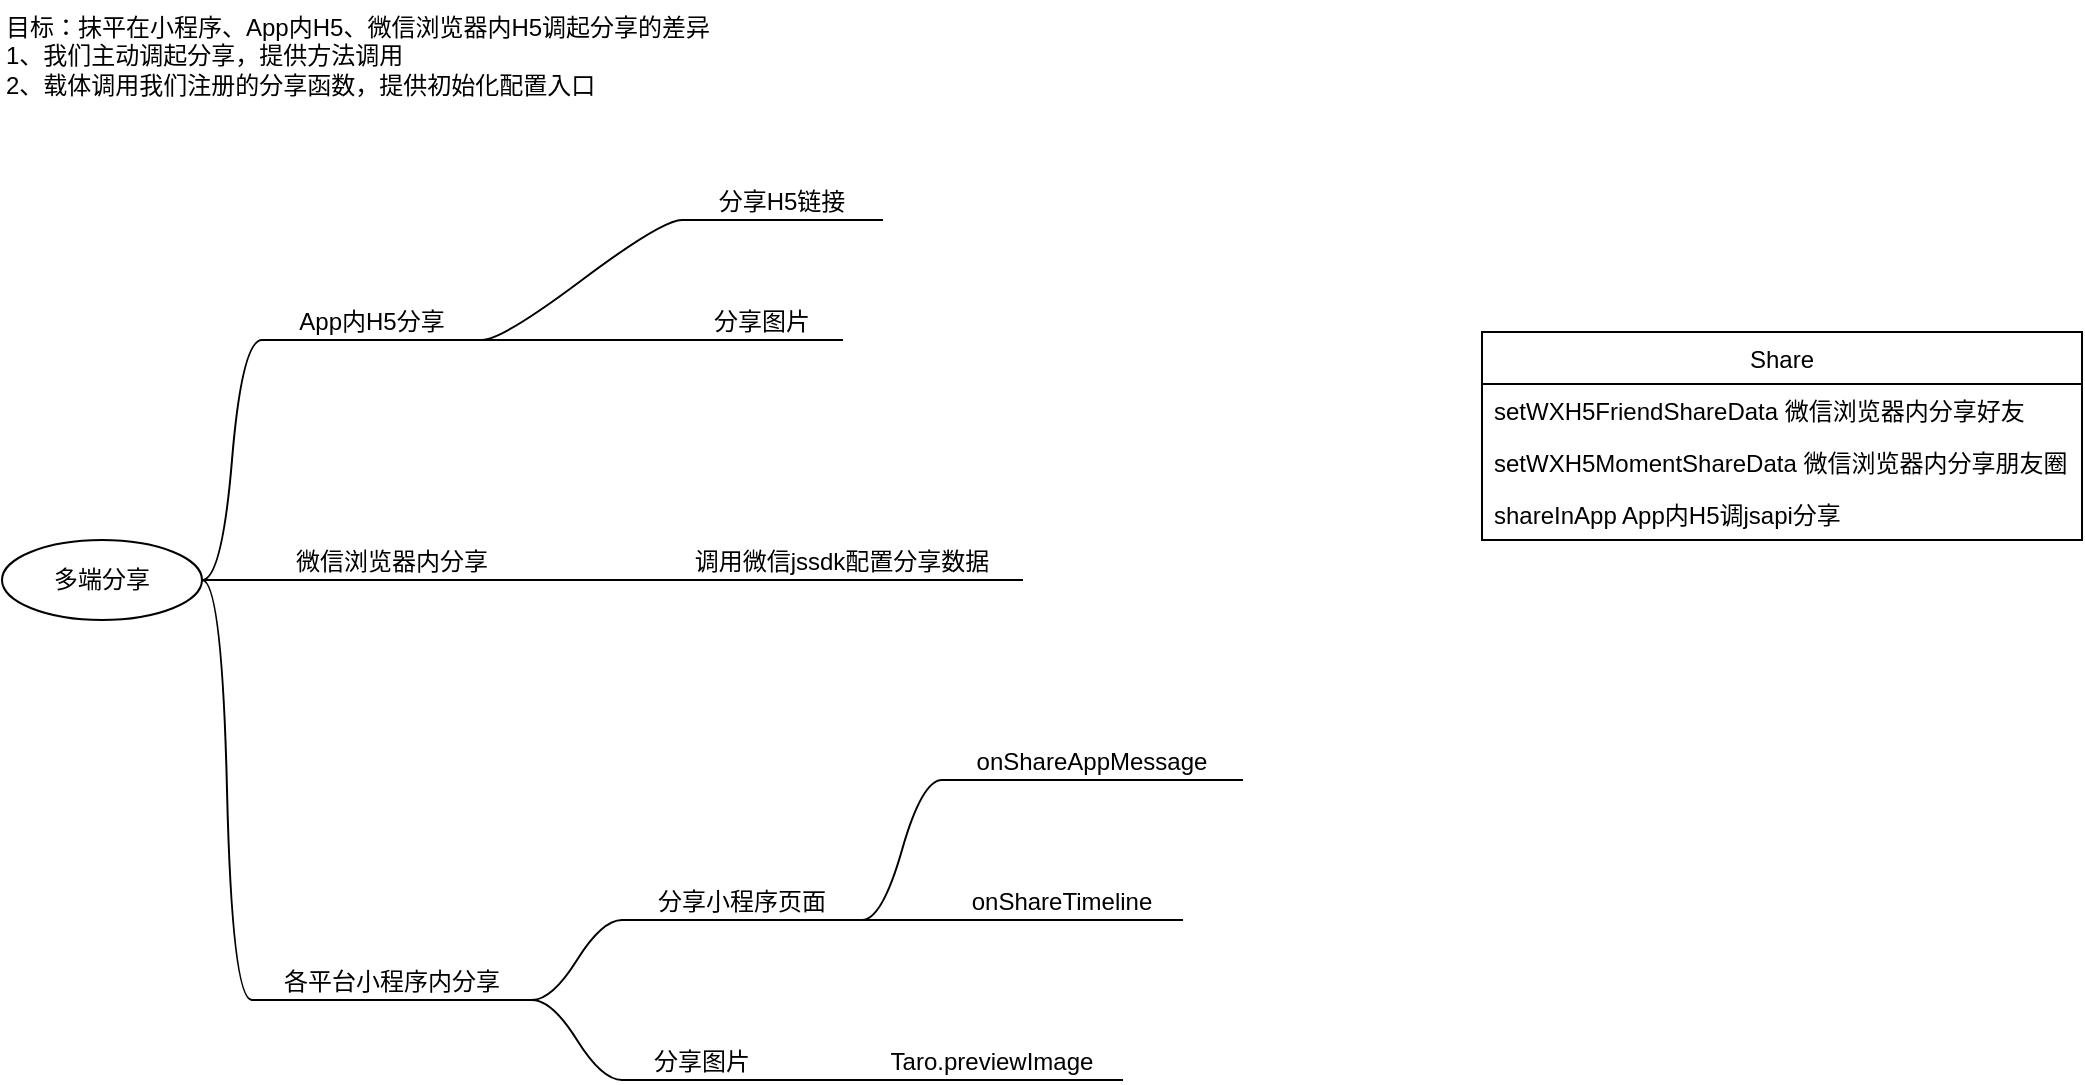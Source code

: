 <mxfile version="16.4.7" type="github">
  <diagram id="w1EfdIl-aYpWK7ivXVJ2" name="Page-1">
    <mxGraphModel dx="1292" dy="696" grid="1" gridSize="10" guides="1" tooltips="1" connect="1" arrows="1" fold="1" page="1" pageScale="1" pageWidth="1654" pageHeight="2336" math="0" shadow="0">
      <root>
        <mxCell id="0" />
        <mxCell id="1" parent="0" />
        <mxCell id="3PhhbraUgSF7zt4RWChl-1" value="多端分享" style="ellipse;whiteSpace=wrap;html=1;align=center;newEdgeStyle={&quot;edgeStyle&quot;:&quot;entityRelationEdgeStyle&quot;,&quot;startArrow&quot;:&quot;none&quot;,&quot;endArrow&quot;:&quot;none&quot;,&quot;segment&quot;:10,&quot;curved&quot;:1};treeFolding=1;treeMoving=1;strokeColor=#000000;" parent="1" vertex="1">
          <mxGeometry x="130" y="270" width="100" height="40" as="geometry" />
        </mxCell>
        <mxCell id="3PhhbraUgSF7zt4RWChl-15" value="App内H5分享" style="whiteSpace=wrap;html=1;shape=partialRectangle;top=0;left=0;bottom=1;right=0;points=[[0,1],[1,1]];fillColor=none;align=center;verticalAlign=bottom;routingCenterY=0.5;snapToPoint=1;recursiveResize=0;autosize=1;treeFolding=1;treeMoving=1;newEdgeStyle={&quot;edgeStyle&quot;:&quot;entityRelationEdgeStyle&quot;,&quot;startArrow&quot;:&quot;none&quot;,&quot;endArrow&quot;:&quot;none&quot;,&quot;segment&quot;:10,&quot;curved&quot;:1};strokeColor=#000000;" parent="1" vertex="1">
          <mxGeometry x="260" y="150" width="110" height="20" as="geometry" />
        </mxCell>
        <mxCell id="3PhhbraUgSF7zt4RWChl-16" value="" style="edgeStyle=entityRelationEdgeStyle;startArrow=none;endArrow=none;segment=10;curved=1;rounded=0;exitX=1;exitY=0.5;exitDx=0;exitDy=0;strokeColor=#000000;" parent="1" source="3PhhbraUgSF7zt4RWChl-1" target="3PhhbraUgSF7zt4RWChl-15" edge="1">
          <mxGeometry relative="1" as="geometry">
            <mxPoint x="260" y="280" as="sourcePoint" />
          </mxGeometry>
        </mxCell>
        <mxCell id="3PhhbraUgSF7zt4RWChl-19" value="各平台小程序内分享" style="whiteSpace=wrap;html=1;shape=partialRectangle;top=0;left=0;bottom=1;right=0;points=[[0,1],[1,1]];fillColor=none;align=center;verticalAlign=bottom;routingCenterY=0.5;snapToPoint=1;recursiveResize=0;autosize=1;treeFolding=1;treeMoving=1;newEdgeStyle={&quot;edgeStyle&quot;:&quot;entityRelationEdgeStyle&quot;,&quot;startArrow&quot;:&quot;none&quot;,&quot;endArrow&quot;:&quot;none&quot;,&quot;segment&quot;:10,&quot;curved&quot;:1};strokeColor=#000000;" parent="1" vertex="1">
          <mxGeometry x="255" y="480" width="140" height="20" as="geometry" />
        </mxCell>
        <mxCell id="3PhhbraUgSF7zt4RWChl-20" value="" style="edgeStyle=entityRelationEdgeStyle;startArrow=none;endArrow=none;segment=10;curved=1;rounded=0;strokeColor=#000000;" parent="1" target="3PhhbraUgSF7zt4RWChl-19" edge="1">
          <mxGeometry relative="1" as="geometry">
            <mxPoint x="230" y="290" as="sourcePoint" />
          </mxGeometry>
        </mxCell>
        <mxCell id="3PhhbraUgSF7zt4RWChl-22" value="" style="edgeStyle=entityRelationEdgeStyle;startArrow=none;endArrow=none;segment=10;curved=1;rounded=0;strokeColor=#000000;" parent="1" source="3PhhbraUgSF7zt4RWChl-15" target="3PhhbraUgSF7zt4RWChl-21" edge="1">
          <mxGeometry relative="1" as="geometry">
            <mxPoint x="420" y="230" as="sourcePoint" />
          </mxGeometry>
        </mxCell>
        <mxCell id="3PhhbraUgSF7zt4RWChl-21" value="分享H5链接" style="whiteSpace=wrap;html=1;shape=partialRectangle;top=0;left=0;bottom=1;right=0;points=[[0,1],[1,1]];fillColor=none;align=center;verticalAlign=bottom;routingCenterY=0.5;snapToPoint=1;recursiveResize=0;autosize=1;treeFolding=1;treeMoving=1;newEdgeStyle={&quot;edgeStyle&quot;:&quot;entityRelationEdgeStyle&quot;,&quot;startArrow&quot;:&quot;none&quot;,&quot;endArrow&quot;:&quot;none&quot;,&quot;segment&quot;:10,&quot;curved&quot;:1};strokeColor=#000000;" parent="1" vertex="1">
          <mxGeometry x="470" y="90" width="100" height="20" as="geometry" />
        </mxCell>
        <mxCell id="3PhhbraUgSF7zt4RWChl-23" value="分享图片" style="whiteSpace=wrap;html=1;shape=partialRectangle;top=0;left=0;bottom=1;right=0;points=[[0,1],[1,1]];fillColor=none;align=center;verticalAlign=bottom;routingCenterY=0.5;snapToPoint=1;recursiveResize=0;autosize=1;treeFolding=1;treeMoving=1;newEdgeStyle={&quot;edgeStyle&quot;:&quot;entityRelationEdgeStyle&quot;,&quot;startArrow&quot;:&quot;none&quot;,&quot;endArrow&quot;:&quot;none&quot;,&quot;segment&quot;:10,&quot;curved&quot;:1};strokeColor=#000000;" parent="1" vertex="1">
          <mxGeometry x="470" y="150" width="80" height="20" as="geometry" />
        </mxCell>
        <mxCell id="3PhhbraUgSF7zt4RWChl-24" value="" style="edgeStyle=entityRelationEdgeStyle;startArrow=none;endArrow=none;segment=10;curved=1;rounded=0;exitX=1;exitY=1;exitDx=0;exitDy=0;strokeColor=#000000;" parent="1" source="3PhhbraUgSF7zt4RWChl-15" target="3PhhbraUgSF7zt4RWChl-23" edge="1">
          <mxGeometry relative="1" as="geometry">
            <mxPoint x="380" y="230" as="sourcePoint" />
          </mxGeometry>
        </mxCell>
        <mxCell id="3PhhbraUgSF7zt4RWChl-28" value="微信浏览器内分享" style="whiteSpace=wrap;html=1;shape=partialRectangle;top=0;left=0;bottom=1;right=0;points=[[0,1],[1,1]];fillColor=none;align=center;verticalAlign=bottom;routingCenterY=0.5;snapToPoint=1;recursiveResize=0;autosize=1;treeFolding=1;treeMoving=1;newEdgeStyle={&quot;edgeStyle&quot;:&quot;entityRelationEdgeStyle&quot;,&quot;startArrow&quot;:&quot;none&quot;,&quot;endArrow&quot;:&quot;none&quot;,&quot;segment&quot;:10,&quot;curved&quot;:1};strokeColor=#000000;" parent="1" vertex="1">
          <mxGeometry x="260" y="270" width="130" height="20" as="geometry" />
        </mxCell>
        <mxCell id="3PhhbraUgSF7zt4RWChl-29" value="" style="edgeStyle=entityRelationEdgeStyle;startArrow=none;endArrow=none;segment=10;curved=1;rounded=0;strokeColor=#000000;exitX=1;exitY=0.5;exitDx=0;exitDy=0;" parent="1" source="3PhhbraUgSF7zt4RWChl-1" target="3PhhbraUgSF7zt4RWChl-28" edge="1">
          <mxGeometry relative="1" as="geometry">
            <mxPoint x="310" y="490" as="sourcePoint" />
          </mxGeometry>
        </mxCell>
        <mxCell id="3PhhbraUgSF7zt4RWChl-30" value="目标：抹平在小程序、App内H5、微信浏览器内H5调起分享的差异&lt;br&gt;1、我们主动调起分享，提供方法调用&lt;br&gt;2、载体调用我们注册的分享函数，提供初始化配置入口&lt;br&gt;" style="text;html=1;strokeColor=none;fillColor=none;align=left;verticalAlign=top;whiteSpace=wrap;rounded=0;" parent="1" vertex="1">
          <mxGeometry x="130" width="430" height="80" as="geometry" />
        </mxCell>
        <mxCell id="3PhhbraUgSF7zt4RWChl-31" value="分享小程序页面" style="whiteSpace=wrap;html=1;shape=partialRectangle;top=0;left=0;bottom=1;right=0;points=[[0,1],[1,1]];fillColor=none;align=center;verticalAlign=bottom;routingCenterY=0.5;snapToPoint=1;recursiveResize=0;autosize=1;treeFolding=1;treeMoving=1;newEdgeStyle={&quot;edgeStyle&quot;:&quot;entityRelationEdgeStyle&quot;,&quot;startArrow&quot;:&quot;none&quot;,&quot;endArrow&quot;:&quot;none&quot;,&quot;segment&quot;:10,&quot;curved&quot;:1};strokeColor=#000000;" parent="1" vertex="1">
          <mxGeometry x="440" y="440" width="120" height="20" as="geometry" />
        </mxCell>
        <mxCell id="3PhhbraUgSF7zt4RWChl-32" value="" style="edgeStyle=entityRelationEdgeStyle;startArrow=none;endArrow=none;segment=10;curved=1;rounded=0;strokeColor=#000000;exitX=1;exitY=1;exitDx=0;exitDy=0;" parent="1" source="3PhhbraUgSF7zt4RWChl-19" target="3PhhbraUgSF7zt4RWChl-31" edge="1">
          <mxGeometry relative="1" as="geometry">
            <mxPoint x="550" y="320" as="sourcePoint" />
          </mxGeometry>
        </mxCell>
        <mxCell id="3PhhbraUgSF7zt4RWChl-33" value="onShareAppMessage" style="whiteSpace=wrap;html=1;shape=partialRectangle;top=0;left=0;bottom=1;right=0;points=[[0,1],[1,1]];fillColor=none;align=center;verticalAlign=bottom;routingCenterY=0.5;snapToPoint=1;recursiveResize=0;autosize=1;treeFolding=1;treeMoving=1;newEdgeStyle={&quot;edgeStyle&quot;:&quot;entityRelationEdgeStyle&quot;,&quot;startArrow&quot;:&quot;none&quot;,&quot;endArrow&quot;:&quot;none&quot;,&quot;segment&quot;:10,&quot;curved&quot;:1};strokeColor=#000000;" parent="1" vertex="1">
          <mxGeometry x="600" y="370" width="150" height="20" as="geometry" />
        </mxCell>
        <mxCell id="3PhhbraUgSF7zt4RWChl-34" value="" style="edgeStyle=entityRelationEdgeStyle;startArrow=none;endArrow=none;segment=10;curved=1;rounded=0;strokeColor=#000000;" parent="1" target="3PhhbraUgSF7zt4RWChl-33" edge="1">
          <mxGeometry relative="1" as="geometry">
            <mxPoint x="560" y="460" as="sourcePoint" />
          </mxGeometry>
        </mxCell>
        <mxCell id="3PhhbraUgSF7zt4RWChl-35" value="onShareTimeline" style="whiteSpace=wrap;html=1;shape=partialRectangle;top=0;left=0;bottom=1;right=0;points=[[0,1],[1,1]];fillColor=none;align=center;verticalAlign=bottom;routingCenterY=0.5;snapToPoint=1;recursiveResize=0;autosize=1;treeFolding=1;treeMoving=1;newEdgeStyle={&quot;edgeStyle&quot;:&quot;entityRelationEdgeStyle&quot;,&quot;startArrow&quot;:&quot;none&quot;,&quot;endArrow&quot;:&quot;none&quot;,&quot;segment&quot;:10,&quot;curved&quot;:1};strokeColor=#000000;" parent="1" vertex="1">
          <mxGeometry x="600" y="440" width="120" height="20" as="geometry" />
        </mxCell>
        <mxCell id="3PhhbraUgSF7zt4RWChl-36" value="" style="edgeStyle=entityRelationEdgeStyle;startArrow=none;endArrow=none;segment=10;curved=1;rounded=0;strokeColor=#000000;exitX=1;exitY=1;exitDx=0;exitDy=0;" parent="1" source="3PhhbraUgSF7zt4RWChl-31" target="3PhhbraUgSF7zt4RWChl-35" edge="1">
          <mxGeometry relative="1" as="geometry">
            <mxPoint x="610.0" y="450" as="sourcePoint" />
          </mxGeometry>
        </mxCell>
        <mxCell id="3PhhbraUgSF7zt4RWChl-37" value="分享图片" style="whiteSpace=wrap;html=1;shape=partialRectangle;top=0;left=0;bottom=1;right=0;points=[[0,1],[1,1]];fillColor=none;align=center;verticalAlign=bottom;routingCenterY=0.5;snapToPoint=1;recursiveResize=0;autosize=1;treeFolding=1;treeMoving=1;newEdgeStyle={&quot;edgeStyle&quot;:&quot;entityRelationEdgeStyle&quot;,&quot;startArrow&quot;:&quot;none&quot;,&quot;endArrow&quot;:&quot;none&quot;,&quot;segment&quot;:10,&quot;curved&quot;:1};strokeColor=#000000;" parent="1" vertex="1">
          <mxGeometry x="440" y="520" width="80" height="20" as="geometry" />
        </mxCell>
        <mxCell id="3PhhbraUgSF7zt4RWChl-38" value="" style="edgeStyle=entityRelationEdgeStyle;startArrow=none;endArrow=none;segment=10;curved=1;rounded=0;strokeColor=#000000;exitX=1;exitY=1;exitDx=0;exitDy=0;" parent="1" source="3PhhbraUgSF7zt4RWChl-19" target="3PhhbraUgSF7zt4RWChl-37" edge="1">
          <mxGeometry relative="1" as="geometry">
            <mxPoint x="430" y="560" as="sourcePoint" />
          </mxGeometry>
        </mxCell>
        <mxCell id="-2VNwlXYwppwmO5gHGTp-1" value="调用微信jssdk配置分享数据" style="whiteSpace=wrap;html=1;shape=partialRectangle;top=0;left=0;bottom=1;right=0;points=[[0,1],[1,1]];fillColor=none;align=center;verticalAlign=bottom;routingCenterY=0.5;snapToPoint=1;recursiveResize=0;autosize=1;treeFolding=1;treeMoving=1;newEdgeStyle={&quot;edgeStyle&quot;:&quot;entityRelationEdgeStyle&quot;,&quot;startArrow&quot;:&quot;none&quot;,&quot;endArrow&quot;:&quot;none&quot;,&quot;segment&quot;:10,&quot;curved&quot;:1};" parent="1" vertex="1">
          <mxGeometry x="460" y="270" width="180" height="20" as="geometry" />
        </mxCell>
        <mxCell id="-2VNwlXYwppwmO5gHGTp-2" value="" style="edgeStyle=entityRelationEdgeStyle;startArrow=none;endArrow=none;segment=10;curved=1;rounded=0;exitX=1;exitY=1;exitDx=0;exitDy=0;" parent="1" source="3PhhbraUgSF7zt4RWChl-28" target="-2VNwlXYwppwmO5gHGTp-1" edge="1">
          <mxGeometry relative="1" as="geometry">
            <mxPoint x="410" y="279.66" as="sourcePoint" />
          </mxGeometry>
        </mxCell>
        <mxCell id="-2VNwlXYwppwmO5gHGTp-3" value="Taro.previewImage" style="whiteSpace=wrap;html=1;shape=partialRectangle;top=0;left=0;bottom=1;right=0;points=[[0,1],[1,1]];fillColor=none;align=center;verticalAlign=bottom;routingCenterY=0.5;snapToPoint=1;recursiveResize=0;autosize=1;treeFolding=1;treeMoving=1;newEdgeStyle={&quot;edgeStyle&quot;:&quot;entityRelationEdgeStyle&quot;,&quot;startArrow&quot;:&quot;none&quot;,&quot;endArrow&quot;:&quot;none&quot;,&quot;segment&quot;:10,&quot;curved&quot;:1};" parent="1" vertex="1">
          <mxGeometry x="560" y="520" width="130" height="20" as="geometry" />
        </mxCell>
        <mxCell id="-2VNwlXYwppwmO5gHGTp-4" value="" style="edgeStyle=entityRelationEdgeStyle;startArrow=none;endArrow=none;segment=10;curved=1;rounded=0;exitX=1;exitY=1;exitDx=0;exitDy=0;" parent="1" source="3PhhbraUgSF7zt4RWChl-37" target="-2VNwlXYwppwmO5gHGTp-3" edge="1">
          <mxGeometry relative="1" as="geometry">
            <mxPoint x="539.0" y="540" as="sourcePoint" />
          </mxGeometry>
        </mxCell>
        <mxCell id="5EdKLYofApgYYalALO4i-1" value="Share" style="swimlane;fontStyle=0;childLayout=stackLayout;horizontal=1;startSize=26;fillColor=none;horizontalStack=0;resizeParent=1;resizeParentMax=0;resizeLast=0;collapsible=1;marginBottom=0;" vertex="1" parent="1">
          <mxGeometry x="870" y="166" width="300" height="104" as="geometry" />
        </mxCell>
        <mxCell id="5EdKLYofApgYYalALO4i-2" value="setWXH5FriendShareData 微信浏览器内分享好友" style="text;strokeColor=none;fillColor=none;align=left;verticalAlign=top;spacingLeft=4;spacingRight=4;overflow=hidden;rotatable=0;points=[[0,0.5],[1,0.5]];portConstraint=eastwest;" vertex="1" parent="5EdKLYofApgYYalALO4i-1">
          <mxGeometry y="26" width="300" height="26" as="geometry" />
        </mxCell>
        <mxCell id="5EdKLYofApgYYalALO4i-3" value="setWXH5MomentShareData 微信浏览器内分享朋友圈" style="text;strokeColor=none;fillColor=none;align=left;verticalAlign=top;spacingLeft=4;spacingRight=4;overflow=hidden;rotatable=0;points=[[0,0.5],[1,0.5]];portConstraint=eastwest;" vertex="1" parent="5EdKLYofApgYYalALO4i-1">
          <mxGeometry y="52" width="300" height="26" as="geometry" />
        </mxCell>
        <mxCell id="5EdKLYofApgYYalALO4i-4" value="shareInApp App内H5调jsapi分享" style="text;strokeColor=none;fillColor=none;align=left;verticalAlign=top;spacingLeft=4;spacingRight=4;overflow=hidden;rotatable=0;points=[[0,0.5],[1,0.5]];portConstraint=eastwest;" vertex="1" parent="5EdKLYofApgYYalALO4i-1">
          <mxGeometry y="78" width="300" height="26" as="geometry" />
        </mxCell>
      </root>
    </mxGraphModel>
  </diagram>
</mxfile>
